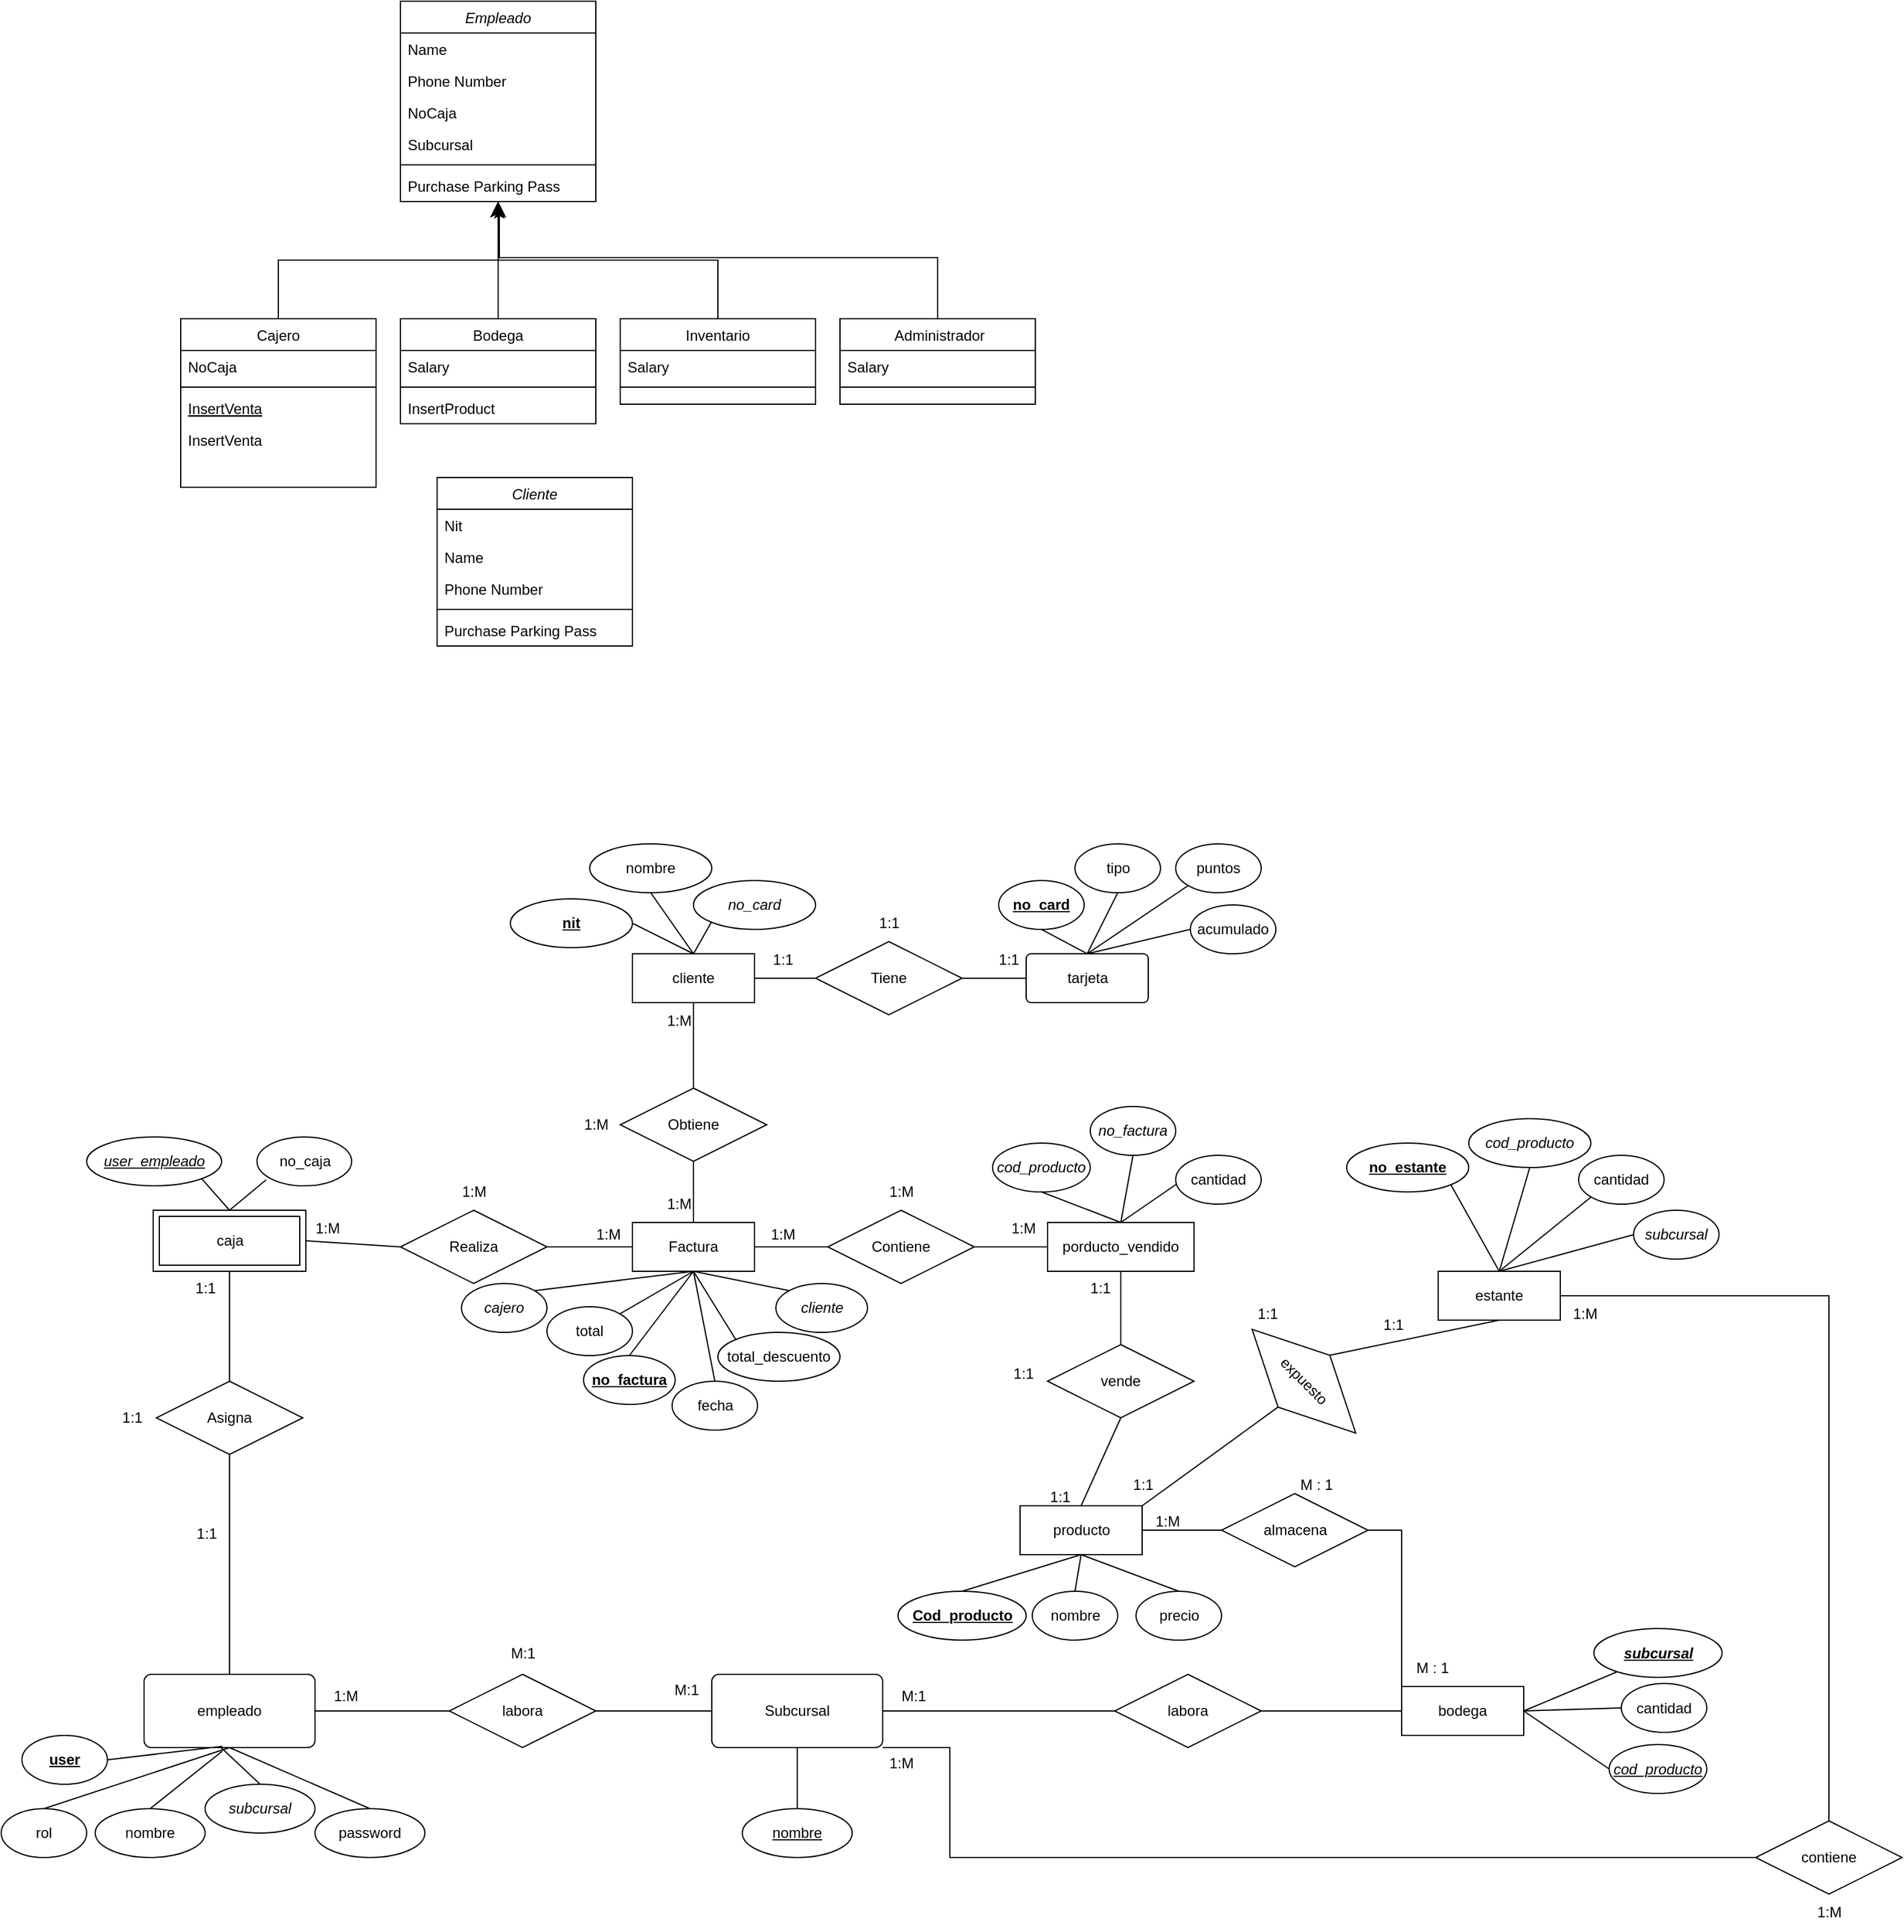 <mxfile version="21.8.2" type="device">
  <diagram id="C5RBs43oDa-KdzZeNtuy" name="Page-1">
    <mxGraphModel dx="1470" dy="876" grid="1" gridSize="10" guides="1" tooltips="1" connect="1" arrows="1" fold="1" page="1" pageScale="1" pageWidth="827" pageHeight="1169" math="0" shadow="0">
      <root>
        <mxCell id="WIyWlLk6GJQsqaUBKTNV-0" />
        <mxCell id="WIyWlLk6GJQsqaUBKTNV-1" parent="WIyWlLk6GJQsqaUBKTNV-0" />
        <mxCell id="zkfFHV4jXpPFQw0GAbJ--0" value="Empleado" style="swimlane;fontStyle=2;align=center;verticalAlign=top;childLayout=stackLayout;horizontal=1;startSize=26;horizontalStack=0;resizeParent=1;resizeLast=0;collapsible=1;marginBottom=0;rounded=0;shadow=0;strokeWidth=1;" parent="WIyWlLk6GJQsqaUBKTNV-1" vertex="1">
          <mxGeometry x="180" y="100" width="160" height="164" as="geometry">
            <mxRectangle x="230" y="140" width="160" height="26" as="alternateBounds" />
          </mxGeometry>
        </mxCell>
        <mxCell id="zkfFHV4jXpPFQw0GAbJ--1" value="Name" style="text;align=left;verticalAlign=top;spacingLeft=4;spacingRight=4;overflow=hidden;rotatable=0;points=[[0,0.5],[1,0.5]];portConstraint=eastwest;" parent="zkfFHV4jXpPFQw0GAbJ--0" vertex="1">
          <mxGeometry y="26" width="160" height="26" as="geometry" />
        </mxCell>
        <mxCell id="zkfFHV4jXpPFQw0GAbJ--2" value="Phone Number" style="text;align=left;verticalAlign=top;spacingLeft=4;spacingRight=4;overflow=hidden;rotatable=0;points=[[0,0.5],[1,0.5]];portConstraint=eastwest;rounded=0;shadow=0;html=0;" parent="zkfFHV4jXpPFQw0GAbJ--0" vertex="1">
          <mxGeometry y="52" width="160" height="26" as="geometry" />
        </mxCell>
        <mxCell id="N4OnTzkjHQGwTi78TzRC-13" value="NoCaja" style="text;align=left;verticalAlign=top;spacingLeft=4;spacingRight=4;overflow=hidden;rotatable=0;points=[[0,0.5],[1,0.5]];portConstraint=eastwest;" parent="zkfFHV4jXpPFQw0GAbJ--0" vertex="1">
          <mxGeometry y="78" width="160" height="26" as="geometry" />
        </mxCell>
        <mxCell id="zkfFHV4jXpPFQw0GAbJ--3" value="Subcursal" style="text;align=left;verticalAlign=top;spacingLeft=4;spacingRight=4;overflow=hidden;rotatable=0;points=[[0,0.5],[1,0.5]];portConstraint=eastwest;rounded=0;shadow=0;html=0;" parent="zkfFHV4jXpPFQw0GAbJ--0" vertex="1">
          <mxGeometry y="104" width="160" height="26" as="geometry" />
        </mxCell>
        <mxCell id="zkfFHV4jXpPFQw0GAbJ--4" value="" style="line;html=1;strokeWidth=1;align=left;verticalAlign=middle;spacingTop=-1;spacingLeft=3;spacingRight=3;rotatable=0;labelPosition=right;points=[];portConstraint=eastwest;" parent="zkfFHV4jXpPFQw0GAbJ--0" vertex="1">
          <mxGeometry y="130" width="160" height="8" as="geometry" />
        </mxCell>
        <mxCell id="zkfFHV4jXpPFQw0GAbJ--5" value="Purchase Parking Pass" style="text;align=left;verticalAlign=top;spacingLeft=4;spacingRight=4;overflow=hidden;rotatable=0;points=[[0,0.5],[1,0.5]];portConstraint=eastwest;" parent="zkfFHV4jXpPFQw0GAbJ--0" vertex="1">
          <mxGeometry y="138" width="160" height="26" as="geometry" />
        </mxCell>
        <mxCell id="zkfFHV4jXpPFQw0GAbJ--6" value="Cajero" style="swimlane;fontStyle=0;align=center;verticalAlign=top;childLayout=stackLayout;horizontal=1;startSize=26;horizontalStack=0;resizeParent=1;resizeLast=0;collapsible=1;marginBottom=0;rounded=0;shadow=0;strokeWidth=1;" parent="WIyWlLk6GJQsqaUBKTNV-1" vertex="1">
          <mxGeometry y="360" width="160" height="138" as="geometry">
            <mxRectangle x="130" y="380" width="160" height="26" as="alternateBounds" />
          </mxGeometry>
        </mxCell>
        <mxCell id="zkfFHV4jXpPFQw0GAbJ--7" value="NoCaja" style="text;align=left;verticalAlign=top;spacingLeft=4;spacingRight=4;overflow=hidden;rotatable=0;points=[[0,0.5],[1,0.5]];portConstraint=eastwest;" parent="zkfFHV4jXpPFQw0GAbJ--6" vertex="1">
          <mxGeometry y="26" width="160" height="26" as="geometry" />
        </mxCell>
        <mxCell id="zkfFHV4jXpPFQw0GAbJ--9" value="" style="line;html=1;strokeWidth=1;align=left;verticalAlign=middle;spacingTop=-1;spacingLeft=3;spacingRight=3;rotatable=0;labelPosition=right;points=[];portConstraint=eastwest;" parent="zkfFHV4jXpPFQw0GAbJ--6" vertex="1">
          <mxGeometry y="52" width="160" height="8" as="geometry" />
        </mxCell>
        <mxCell id="zkfFHV4jXpPFQw0GAbJ--10" value="InsertVenta" style="text;align=left;verticalAlign=top;spacingLeft=4;spacingRight=4;overflow=hidden;rotatable=0;points=[[0,0.5],[1,0.5]];portConstraint=eastwest;fontStyle=4" parent="zkfFHV4jXpPFQw0GAbJ--6" vertex="1">
          <mxGeometry y="60" width="160" height="26" as="geometry" />
        </mxCell>
        <mxCell id="zkfFHV4jXpPFQw0GAbJ--11" value="InsertVenta" style="text;align=left;verticalAlign=top;spacingLeft=4;spacingRight=4;overflow=hidden;rotatable=0;points=[[0,0.5],[1,0.5]];portConstraint=eastwest;" parent="zkfFHV4jXpPFQw0GAbJ--6" vertex="1">
          <mxGeometry y="86" width="160" height="26" as="geometry" />
        </mxCell>
        <mxCell id="zkfFHV4jXpPFQw0GAbJ--12" value="" style="endArrow=classic;endSize=10;endFill=1;shadow=0;strokeWidth=1;rounded=0;edgeStyle=elbowEdgeStyle;elbow=vertical;" parent="WIyWlLk6GJQsqaUBKTNV-1" source="zkfFHV4jXpPFQw0GAbJ--6" target="zkfFHV4jXpPFQw0GAbJ--0" edge="1">
          <mxGeometry width="160" relative="1" as="geometry">
            <mxPoint x="200" y="203" as="sourcePoint" />
            <mxPoint x="200" y="203" as="targetPoint" />
          </mxGeometry>
        </mxCell>
        <mxCell id="zkfFHV4jXpPFQw0GAbJ--13" value="Inventario" style="swimlane;fontStyle=0;align=center;verticalAlign=top;childLayout=stackLayout;horizontal=1;startSize=26;horizontalStack=0;resizeParent=1;resizeLast=0;collapsible=1;marginBottom=0;rounded=0;shadow=0;strokeWidth=1;" parent="WIyWlLk6GJQsqaUBKTNV-1" vertex="1">
          <mxGeometry x="360" y="360" width="160" height="70" as="geometry">
            <mxRectangle x="340" y="380" width="170" height="26" as="alternateBounds" />
          </mxGeometry>
        </mxCell>
        <mxCell id="zkfFHV4jXpPFQw0GAbJ--14" value="Salary" style="text;align=left;verticalAlign=top;spacingLeft=4;spacingRight=4;overflow=hidden;rotatable=0;points=[[0,0.5],[1,0.5]];portConstraint=eastwest;" parent="zkfFHV4jXpPFQw0GAbJ--13" vertex="1">
          <mxGeometry y="26" width="160" height="26" as="geometry" />
        </mxCell>
        <mxCell id="zkfFHV4jXpPFQw0GAbJ--15" value="" style="line;html=1;strokeWidth=1;align=left;verticalAlign=middle;spacingTop=-1;spacingLeft=3;spacingRight=3;rotatable=0;labelPosition=right;points=[];portConstraint=eastwest;" parent="zkfFHV4jXpPFQw0GAbJ--13" vertex="1">
          <mxGeometry y="52" width="160" height="8" as="geometry" />
        </mxCell>
        <mxCell id="zkfFHV4jXpPFQw0GAbJ--16" value="" style="endArrow=classic;endSize=10;endFill=1;shadow=0;strokeWidth=1;rounded=0;edgeStyle=elbowEdgeStyle;elbow=vertical;" parent="WIyWlLk6GJQsqaUBKTNV-1" source="zkfFHV4jXpPFQw0GAbJ--13" target="zkfFHV4jXpPFQw0GAbJ--0" edge="1">
          <mxGeometry width="160" relative="1" as="geometry">
            <mxPoint x="210" y="373" as="sourcePoint" />
            <mxPoint x="310" y="271" as="targetPoint" />
          </mxGeometry>
        </mxCell>
        <mxCell id="N4OnTzkjHQGwTi78TzRC-5" style="edgeStyle=orthogonalEdgeStyle;rounded=0;orthogonalLoop=1;jettySize=auto;html=1;exitX=0.5;exitY=0;exitDx=0;exitDy=0;entryX=0.5;entryY=1.077;entryDx=0;entryDy=0;entryPerimeter=0;" parent="WIyWlLk6GJQsqaUBKTNV-1" source="LSzEp05COvQmFDiUFY0P-0" target="zkfFHV4jXpPFQw0GAbJ--5" edge="1">
          <mxGeometry relative="1" as="geometry">
            <Array as="points">
              <mxPoint x="260" y="280" />
              <mxPoint x="260" y="280" />
            </Array>
          </mxGeometry>
        </mxCell>
        <mxCell id="LSzEp05COvQmFDiUFY0P-0" value="Bodega" style="swimlane;fontStyle=0;align=center;verticalAlign=top;childLayout=stackLayout;horizontal=1;startSize=26;horizontalStack=0;resizeParent=1;resizeLast=0;collapsible=1;marginBottom=0;rounded=0;shadow=0;strokeWidth=1;" parent="WIyWlLk6GJQsqaUBKTNV-1" vertex="1">
          <mxGeometry x="180" y="360" width="160" height="86" as="geometry">
            <mxRectangle x="340" y="380" width="170" height="26" as="alternateBounds" />
          </mxGeometry>
        </mxCell>
        <mxCell id="N4OnTzkjHQGwTi78TzRC-12" value="Salary" style="text;align=left;verticalAlign=top;spacingLeft=4;spacingRight=4;overflow=hidden;rotatable=0;points=[[0,0.5],[1,0.5]];portConstraint=eastwest;" parent="LSzEp05COvQmFDiUFY0P-0" vertex="1">
          <mxGeometry y="26" width="160" height="26" as="geometry" />
        </mxCell>
        <mxCell id="LSzEp05COvQmFDiUFY0P-2" value="" style="line;html=1;strokeWidth=1;align=left;verticalAlign=middle;spacingTop=-1;spacingLeft=3;spacingRight=3;rotatable=0;labelPosition=right;points=[];portConstraint=eastwest;" parent="LSzEp05COvQmFDiUFY0P-0" vertex="1">
          <mxGeometry y="52" width="160" height="8" as="geometry" />
        </mxCell>
        <mxCell id="LSzEp05COvQmFDiUFY0P-1" value="InsertProduct" style="text;align=left;verticalAlign=top;spacingLeft=4;spacingRight=4;overflow=hidden;rotatable=0;points=[[0,0.5],[1,0.5]];portConstraint=eastwest;" parent="LSzEp05COvQmFDiUFY0P-0" vertex="1">
          <mxGeometry y="60" width="160" height="26" as="geometry" />
        </mxCell>
        <mxCell id="N4OnTzkjHQGwTi78TzRC-3" style="edgeStyle=orthogonalEdgeStyle;rounded=0;orthogonalLoop=1;jettySize=auto;html=1;exitX=0.5;exitY=0;exitDx=0;exitDy=0;entryX=0.506;entryY=1.192;entryDx=0;entryDy=0;entryPerimeter=0;" parent="WIyWlLk6GJQsqaUBKTNV-1" source="N4OnTzkjHQGwTi78TzRC-0" target="zkfFHV4jXpPFQw0GAbJ--5" edge="1">
          <mxGeometry relative="1" as="geometry">
            <mxPoint x="490" y="220" as="targetPoint" />
            <Array as="points">
              <mxPoint x="620" y="310" />
              <mxPoint x="261" y="310" />
            </Array>
          </mxGeometry>
        </mxCell>
        <mxCell id="N4OnTzkjHQGwTi78TzRC-0" value=" Administrador" style="swimlane;fontStyle=0;align=center;verticalAlign=top;childLayout=stackLayout;horizontal=1;startSize=26;horizontalStack=0;resizeParent=1;resizeLast=0;collapsible=1;marginBottom=0;rounded=0;shadow=0;strokeWidth=1;" parent="WIyWlLk6GJQsqaUBKTNV-1" vertex="1">
          <mxGeometry x="540" y="360" width="160" height="70" as="geometry">
            <mxRectangle x="340" y="380" width="170" height="26" as="alternateBounds" />
          </mxGeometry>
        </mxCell>
        <mxCell id="N4OnTzkjHQGwTi78TzRC-1" value="Salary" style="text;align=left;verticalAlign=top;spacingLeft=4;spacingRight=4;overflow=hidden;rotatable=0;points=[[0,0.5],[1,0.5]];portConstraint=eastwest;" parent="N4OnTzkjHQGwTi78TzRC-0" vertex="1">
          <mxGeometry y="26" width="160" height="26" as="geometry" />
        </mxCell>
        <mxCell id="N4OnTzkjHQGwTi78TzRC-2" value="" style="line;html=1;strokeWidth=1;align=left;verticalAlign=middle;spacingTop=-1;spacingLeft=3;spacingRight=3;rotatable=0;labelPosition=right;points=[];portConstraint=eastwest;" parent="N4OnTzkjHQGwTi78TzRC-0" vertex="1">
          <mxGeometry y="52" width="160" height="8" as="geometry" />
        </mxCell>
        <mxCell id="N4OnTzkjHQGwTi78TzRC-6" value="Cliente" style="swimlane;fontStyle=2;align=center;verticalAlign=top;childLayout=stackLayout;horizontal=1;startSize=26;horizontalStack=0;resizeParent=1;resizeLast=0;collapsible=1;marginBottom=0;rounded=0;shadow=0;strokeWidth=1;" parent="WIyWlLk6GJQsqaUBKTNV-1" vertex="1">
          <mxGeometry x="210" y="490" width="160" height="138" as="geometry">
            <mxRectangle x="230" y="140" width="160" height="26" as="alternateBounds" />
          </mxGeometry>
        </mxCell>
        <mxCell id="N4OnTzkjHQGwTi78TzRC-9" value="Nit" style="text;align=left;verticalAlign=top;spacingLeft=4;spacingRight=4;overflow=hidden;rotatable=0;points=[[0,0.5],[1,0.5]];portConstraint=eastwest;rounded=0;shadow=0;html=0;" parent="N4OnTzkjHQGwTi78TzRC-6" vertex="1">
          <mxGeometry y="26" width="160" height="26" as="geometry" />
        </mxCell>
        <mxCell id="N4OnTzkjHQGwTi78TzRC-7" value="Name" style="text;align=left;verticalAlign=top;spacingLeft=4;spacingRight=4;overflow=hidden;rotatable=0;points=[[0,0.5],[1,0.5]];portConstraint=eastwest;" parent="N4OnTzkjHQGwTi78TzRC-6" vertex="1">
          <mxGeometry y="52" width="160" height="26" as="geometry" />
        </mxCell>
        <mxCell id="N4OnTzkjHQGwTi78TzRC-8" value="Phone Number" style="text;align=left;verticalAlign=top;spacingLeft=4;spacingRight=4;overflow=hidden;rotatable=0;points=[[0,0.5],[1,0.5]];portConstraint=eastwest;rounded=0;shadow=0;html=0;" parent="N4OnTzkjHQGwTi78TzRC-6" vertex="1">
          <mxGeometry y="78" width="160" height="26" as="geometry" />
        </mxCell>
        <mxCell id="N4OnTzkjHQGwTi78TzRC-10" value="" style="line;html=1;strokeWidth=1;align=left;verticalAlign=middle;spacingTop=-1;spacingLeft=3;spacingRight=3;rotatable=0;labelPosition=right;points=[];portConstraint=eastwest;" parent="N4OnTzkjHQGwTi78TzRC-6" vertex="1">
          <mxGeometry y="104" width="160" height="8" as="geometry" />
        </mxCell>
        <mxCell id="N4OnTzkjHQGwTi78TzRC-11" value="Purchase Parking Pass" style="text;align=left;verticalAlign=top;spacingLeft=4;spacingRight=4;overflow=hidden;rotatable=0;points=[[0,0.5],[1,0.5]];portConstraint=eastwest;" parent="N4OnTzkjHQGwTi78TzRC-6" vertex="1">
          <mxGeometry y="112" width="160" height="26" as="geometry" />
        </mxCell>
        <mxCell id="N4OnTzkjHQGwTi78TzRC-19" style="edgeStyle=orthogonalEdgeStyle;rounded=0;orthogonalLoop=1;jettySize=auto;html=1;exitX=0.5;exitY=0;exitDx=0;exitDy=0;entryX=0.5;entryY=1;entryDx=0;entryDy=0;endArrow=none;endFill=0;" parent="WIyWlLk6GJQsqaUBKTNV-1" source="N4OnTzkjHQGwTi78TzRC-14" target="N4OnTzkjHQGwTi78TzRC-17" edge="1">
          <mxGeometry relative="1" as="geometry" />
        </mxCell>
        <mxCell id="N4OnTzkjHQGwTi78TzRC-30" style="edgeStyle=orthogonalEdgeStyle;rounded=0;orthogonalLoop=1;jettySize=auto;html=1;exitX=0.5;exitY=1;exitDx=0;exitDy=0;endArrow=none;endFill=0;" parent="WIyWlLk6GJQsqaUBKTNV-1" source="N4OnTzkjHQGwTi78TzRC-14" target="N4OnTzkjHQGwTi78TzRC-15" edge="1">
          <mxGeometry relative="1" as="geometry" />
        </mxCell>
        <mxCell id="N4OnTzkjHQGwTi78TzRC-14" value="Asigna" style="shape=rhombus;perimeter=rhombusPerimeter;whiteSpace=wrap;html=1;align=center;" parent="WIyWlLk6GJQsqaUBKTNV-1" vertex="1">
          <mxGeometry x="-20" y="1230" width="120" height="60" as="geometry" />
        </mxCell>
        <mxCell id="2aGcfraHVy4nysKN17Xf-0" style="edgeStyle=orthogonalEdgeStyle;rounded=0;orthogonalLoop=1;jettySize=auto;html=1;exitX=1;exitY=0.5;exitDx=0;exitDy=0;entryX=0;entryY=0.5;entryDx=0;entryDy=0;endArrow=none;endFill=0;" parent="WIyWlLk6GJQsqaUBKTNV-1" source="N4OnTzkjHQGwTi78TzRC-15" target="N4OnTzkjHQGwTi78TzRC-170" edge="1">
          <mxGeometry relative="1" as="geometry" />
        </mxCell>
        <mxCell id="N4OnTzkjHQGwTi78TzRC-15" value="empleado" style="rounded=1;arcSize=10;whiteSpace=wrap;html=1;align=center;" parent="WIyWlLk6GJQsqaUBKTNV-1" vertex="1">
          <mxGeometry x="-30" y="1470" width="140" height="60" as="geometry" />
        </mxCell>
        <mxCell id="N4OnTzkjHQGwTi78TzRC-54" style="rounded=0;orthogonalLoop=1;jettySize=auto;html=1;exitX=1;exitY=0.5;exitDx=0;exitDy=0;entryX=0;entryY=0.5;entryDx=0;entryDy=0;endArrow=none;endFill=0;" parent="WIyWlLk6GJQsqaUBKTNV-1" source="N4OnTzkjHQGwTi78TzRC-17" target="N4OnTzkjHQGwTi78TzRC-31" edge="1">
          <mxGeometry relative="1" as="geometry" />
        </mxCell>
        <mxCell id="N4OnTzkjHQGwTi78TzRC-17" value="caja" style="shape=ext;margin=3;double=1;whiteSpace=wrap;html=1;align=center;" parent="WIyWlLk6GJQsqaUBKTNV-1" vertex="1">
          <mxGeometry x="-22.5" y="1090" width="125" height="50" as="geometry" />
        </mxCell>
        <mxCell id="N4OnTzkjHQGwTi78TzRC-29" style="edgeStyle=orthogonalEdgeStyle;rounded=0;orthogonalLoop=1;jettySize=auto;html=1;exitX=0.5;exitY=1;exitDx=0;exitDy=0;endArrow=none;endFill=0;" parent="WIyWlLk6GJQsqaUBKTNV-1" source="N4OnTzkjHQGwTi78TzRC-20" target="N4OnTzkjHQGwTi78TzRC-27" edge="1">
          <mxGeometry relative="1" as="geometry" />
        </mxCell>
        <mxCell id="N4OnTzkjHQGwTi78TzRC-67" style="edgeStyle=orthogonalEdgeStyle;rounded=0;orthogonalLoop=1;jettySize=auto;html=1;exitX=1;exitY=0.5;exitDx=0;exitDy=0;entryX=0;entryY=0.5;entryDx=0;entryDy=0;endArrow=none;endFill=0;" parent="WIyWlLk6GJQsqaUBKTNV-1" source="N4OnTzkjHQGwTi78TzRC-20" target="N4OnTzkjHQGwTi78TzRC-34" edge="1">
          <mxGeometry relative="1" as="geometry" />
        </mxCell>
        <mxCell id="N4OnTzkjHQGwTi78TzRC-20" value="cliente" style="whiteSpace=wrap;html=1;align=center;" parent="WIyWlLk6GJQsqaUBKTNV-1" vertex="1">
          <mxGeometry x="370" y="880" width="100" height="40" as="geometry" />
        </mxCell>
        <mxCell id="N4OnTzkjHQGwTi78TzRC-21" value="porducto_vendido" style="whiteSpace=wrap;html=1;align=center;" parent="WIyWlLk6GJQsqaUBKTNV-1" vertex="1">
          <mxGeometry x="710" y="1100" width="120" height="40" as="geometry" />
        </mxCell>
        <mxCell id="N4OnTzkjHQGwTi78TzRC-25" style="edgeStyle=orthogonalEdgeStyle;rounded=0;orthogonalLoop=1;jettySize=auto;html=1;exitX=1;exitY=0.5;exitDx=0;exitDy=0;entryX=0;entryY=0.5;entryDx=0;entryDy=0;endArrow=none;endFill=0;" parent="WIyWlLk6GJQsqaUBKTNV-1" source="N4OnTzkjHQGwTi78TzRC-22" target="N4OnTzkjHQGwTi78TzRC-24" edge="1">
          <mxGeometry relative="1" as="geometry" />
        </mxCell>
        <mxCell id="N4OnTzkjHQGwTi78TzRC-38" style="edgeStyle=orthogonalEdgeStyle;rounded=0;orthogonalLoop=1;jettySize=auto;html=1;exitX=0.5;exitY=0;exitDx=0;exitDy=0;entryX=0.5;entryY=1;entryDx=0;entryDy=0;endArrow=none;endFill=0;" parent="WIyWlLk6GJQsqaUBKTNV-1" source="N4OnTzkjHQGwTi78TzRC-22" target="N4OnTzkjHQGwTi78TzRC-27" edge="1">
          <mxGeometry relative="1" as="geometry" />
        </mxCell>
        <mxCell id="N4OnTzkjHQGwTi78TzRC-22" value="Factura" style="whiteSpace=wrap;html=1;align=center;" parent="WIyWlLk6GJQsqaUBKTNV-1" vertex="1">
          <mxGeometry x="370" y="1100" width="100" height="40" as="geometry" />
        </mxCell>
        <mxCell id="N4OnTzkjHQGwTi78TzRC-26" style="edgeStyle=orthogonalEdgeStyle;rounded=0;orthogonalLoop=1;jettySize=auto;html=1;exitX=1;exitY=0.5;exitDx=0;exitDy=0;entryX=0;entryY=0.5;entryDx=0;entryDy=0;endArrow=none;endFill=0;" parent="WIyWlLk6GJQsqaUBKTNV-1" source="N4OnTzkjHQGwTi78TzRC-24" target="N4OnTzkjHQGwTi78TzRC-21" edge="1">
          <mxGeometry relative="1" as="geometry" />
        </mxCell>
        <mxCell id="N4OnTzkjHQGwTi78TzRC-24" value="Contiene" style="shape=rhombus;perimeter=rhombusPerimeter;whiteSpace=wrap;html=1;align=center;" parent="WIyWlLk6GJQsqaUBKTNV-1" vertex="1">
          <mxGeometry x="530" y="1090" width="120" height="60" as="geometry" />
        </mxCell>
        <mxCell id="N4OnTzkjHQGwTi78TzRC-27" value="Obtiene" style="shape=rhombus;perimeter=rhombusPerimeter;whiteSpace=wrap;html=1;align=center;" parent="WIyWlLk6GJQsqaUBKTNV-1" vertex="1">
          <mxGeometry x="360" y="990" width="120" height="60" as="geometry" />
        </mxCell>
        <mxCell id="N4OnTzkjHQGwTi78TzRC-32" style="edgeStyle=orthogonalEdgeStyle;rounded=0;orthogonalLoop=1;jettySize=auto;html=1;exitX=1;exitY=0.5;exitDx=0;exitDy=0;entryX=0;entryY=0.5;entryDx=0;entryDy=0;endArrow=none;endFill=0;" parent="WIyWlLk6GJQsqaUBKTNV-1" source="N4OnTzkjHQGwTi78TzRC-31" target="N4OnTzkjHQGwTi78TzRC-22" edge="1">
          <mxGeometry relative="1" as="geometry" />
        </mxCell>
        <mxCell id="N4OnTzkjHQGwTi78TzRC-31" value="Realiza" style="shape=rhombus;perimeter=rhombusPerimeter;whiteSpace=wrap;html=1;align=center;" parent="WIyWlLk6GJQsqaUBKTNV-1" vertex="1">
          <mxGeometry x="180" y="1090" width="120" height="60" as="geometry" />
        </mxCell>
        <mxCell id="N4OnTzkjHQGwTi78TzRC-68" style="edgeStyle=orthogonalEdgeStyle;rounded=0;orthogonalLoop=1;jettySize=auto;html=1;exitX=1;exitY=0.5;exitDx=0;exitDy=0;entryX=0;entryY=0.5;entryDx=0;entryDy=0;endArrow=none;endFill=0;" parent="WIyWlLk6GJQsqaUBKTNV-1" source="N4OnTzkjHQGwTi78TzRC-34" target="N4OnTzkjHQGwTi78TzRC-35" edge="1">
          <mxGeometry relative="1" as="geometry" />
        </mxCell>
        <mxCell id="N4OnTzkjHQGwTi78TzRC-34" value="Tiene" style="shape=rhombus;perimeter=rhombusPerimeter;whiteSpace=wrap;html=1;align=center;" parent="WIyWlLk6GJQsqaUBKTNV-1" vertex="1">
          <mxGeometry x="520" y="870" width="120" height="60" as="geometry" />
        </mxCell>
        <mxCell id="N4OnTzkjHQGwTi78TzRC-35" value="tarjeta" style="rounded=1;arcSize=10;whiteSpace=wrap;html=1;align=center;" parent="WIyWlLk6GJQsqaUBKTNV-1" vertex="1">
          <mxGeometry x="692.5" y="880" width="100" height="40" as="geometry" />
        </mxCell>
        <mxCell id="N4OnTzkjHQGwTi78TzRC-51" style="rounded=0;orthogonalLoop=1;jettySize=auto;html=1;exitX=0.096;exitY=0.879;exitDx=0;exitDy=0;entryX=0.5;entryY=0;entryDx=0;entryDy=0;endArrow=none;endFill=0;exitPerimeter=0;" parent="WIyWlLk6GJQsqaUBKTNV-1" source="N4OnTzkjHQGwTi78TzRC-40" target="N4OnTzkjHQGwTi78TzRC-17" edge="1">
          <mxGeometry relative="1" as="geometry" />
        </mxCell>
        <mxCell id="N4OnTzkjHQGwTi78TzRC-40" value="no_caja" style="ellipse;whiteSpace=wrap;html=1;align=center;" parent="WIyWlLk6GJQsqaUBKTNV-1" vertex="1">
          <mxGeometry x="62.5" y="1030" width="77.5" height="40" as="geometry" />
        </mxCell>
        <mxCell id="N4OnTzkjHQGwTi78TzRC-44" style="rounded=0;orthogonalLoop=1;jettySize=auto;html=1;exitX=1;exitY=0.5;exitDx=0;exitDy=0;entryX=0.457;entryY=0.983;entryDx=0;entryDy=0;entryPerimeter=0;endArrow=none;endFill=0;" parent="WIyWlLk6GJQsqaUBKTNV-1" source="N4OnTzkjHQGwTi78TzRC-41" target="N4OnTzkjHQGwTi78TzRC-15" edge="1">
          <mxGeometry relative="1" as="geometry" />
        </mxCell>
        <mxCell id="N4OnTzkjHQGwTi78TzRC-41" value="&lt;b&gt;user&lt;/b&gt;" style="ellipse;whiteSpace=wrap;html=1;align=center;fontStyle=4;" parent="WIyWlLk6GJQsqaUBKTNV-1" vertex="1">
          <mxGeometry x="-130" y="1520" width="70" height="40" as="geometry" />
        </mxCell>
        <mxCell id="N4OnTzkjHQGwTi78TzRC-45" style="rounded=0;orthogonalLoop=1;jettySize=auto;html=1;exitX=0.5;exitY=0;exitDx=0;exitDy=0;entryX=0.457;entryY=1.05;entryDx=0;entryDy=0;entryPerimeter=0;endArrow=none;endFill=0;" parent="WIyWlLk6GJQsqaUBKTNV-1" source="N4OnTzkjHQGwTi78TzRC-42" target="N4OnTzkjHQGwTi78TzRC-15" edge="1">
          <mxGeometry relative="1" as="geometry" />
        </mxCell>
        <mxCell id="N4OnTzkjHQGwTi78TzRC-42" value="nombre" style="ellipse;whiteSpace=wrap;html=1;align=center;" parent="WIyWlLk6GJQsqaUBKTNV-1" vertex="1">
          <mxGeometry x="-70" y="1580" width="90" height="40" as="geometry" />
        </mxCell>
        <mxCell id="N4OnTzkjHQGwTi78TzRC-47" style="rounded=0;orthogonalLoop=1;jettySize=auto;html=1;exitX=0.5;exitY=0;exitDx=0;exitDy=0;entryX=0.443;entryY=0.983;entryDx=0;entryDy=0;entryPerimeter=0;endArrow=none;endFill=0;" parent="WIyWlLk6GJQsqaUBKTNV-1" source="N4OnTzkjHQGwTi78TzRC-43" target="N4OnTzkjHQGwTi78TzRC-15" edge="1">
          <mxGeometry relative="1" as="geometry" />
        </mxCell>
        <mxCell id="N4OnTzkjHQGwTi78TzRC-43" value="&lt;i&gt;subcursal&lt;/i&gt;" style="ellipse;whiteSpace=wrap;html=1;align=center;" parent="WIyWlLk6GJQsqaUBKTNV-1" vertex="1">
          <mxGeometry x="20" y="1560" width="90" height="40" as="geometry" />
        </mxCell>
        <mxCell id="N4OnTzkjHQGwTi78TzRC-49" style="rounded=0;orthogonalLoop=1;jettySize=auto;html=1;exitX=0.5;exitY=0;exitDx=0;exitDy=0;entryX=0.5;entryY=1;entryDx=0;entryDy=0;endArrow=none;endFill=0;" parent="WIyWlLk6GJQsqaUBKTNV-1" source="N4OnTzkjHQGwTi78TzRC-48" target="N4OnTzkjHQGwTi78TzRC-15" edge="1">
          <mxGeometry relative="1" as="geometry" />
        </mxCell>
        <mxCell id="N4OnTzkjHQGwTi78TzRC-48" value="rol" style="ellipse;whiteSpace=wrap;html=1;align=center;" parent="WIyWlLk6GJQsqaUBKTNV-1" vertex="1">
          <mxGeometry x="-147" y="1580" width="70" height="40" as="geometry" />
        </mxCell>
        <mxCell id="N4OnTzkjHQGwTi78TzRC-53" style="rounded=0;orthogonalLoop=1;jettySize=auto;html=1;exitX=0.5;exitY=0;exitDx=0;exitDy=0;entryX=0.5;entryY=1;entryDx=0;entryDy=0;endArrow=none;endFill=0;" parent="WIyWlLk6GJQsqaUBKTNV-1" source="N4OnTzkjHQGwTi78TzRC-52" target="N4OnTzkjHQGwTi78TzRC-15" edge="1">
          <mxGeometry relative="1" as="geometry" />
        </mxCell>
        <mxCell id="N4OnTzkjHQGwTi78TzRC-52" value="password" style="ellipse;whiteSpace=wrap;html=1;align=center;" parent="WIyWlLk6GJQsqaUBKTNV-1" vertex="1">
          <mxGeometry x="110" y="1580" width="90" height="40" as="geometry" />
        </mxCell>
        <mxCell id="N4OnTzkjHQGwTi78TzRC-66" style="rounded=0;orthogonalLoop=1;jettySize=auto;html=1;exitX=0.5;exitY=1;exitDx=0;exitDy=0;entryX=0.5;entryY=0;entryDx=0;entryDy=0;endArrow=none;endFill=0;" parent="WIyWlLk6GJQsqaUBKTNV-1" source="N4OnTzkjHQGwTi78TzRC-55" target="N4OnTzkjHQGwTi78TzRC-35" edge="1">
          <mxGeometry relative="1" as="geometry" />
        </mxCell>
        <mxCell id="N4OnTzkjHQGwTi78TzRC-55" value="&lt;u&gt;&lt;b&gt;no_card&lt;/b&gt;&lt;/u&gt;" style="ellipse;whiteSpace=wrap;html=1;align=center;" parent="WIyWlLk6GJQsqaUBKTNV-1" vertex="1">
          <mxGeometry x="670" y="820" width="70" height="40" as="geometry" />
        </mxCell>
        <mxCell id="N4OnTzkjHQGwTi78TzRC-65" style="rounded=0;orthogonalLoop=1;jettySize=auto;html=1;exitX=0.5;exitY=1;exitDx=0;exitDy=0;entryX=0.5;entryY=0;entryDx=0;entryDy=0;endArrow=none;endFill=0;" parent="WIyWlLk6GJQsqaUBKTNV-1" source="N4OnTzkjHQGwTi78TzRC-56" target="N4OnTzkjHQGwTi78TzRC-35" edge="1">
          <mxGeometry relative="1" as="geometry" />
        </mxCell>
        <mxCell id="N4OnTzkjHQGwTi78TzRC-56" value="tipo" style="ellipse;whiteSpace=wrap;html=1;align=center;" parent="WIyWlLk6GJQsqaUBKTNV-1" vertex="1">
          <mxGeometry x="732.5" y="790" width="70" height="40" as="geometry" />
        </mxCell>
        <mxCell id="N4OnTzkjHQGwTi78TzRC-61" style="rounded=0;orthogonalLoop=1;jettySize=auto;html=1;exitX=0.5;exitY=1;exitDx=0;exitDy=0;entryX=0.5;entryY=0;entryDx=0;entryDy=0;endArrow=none;endFill=0;" parent="WIyWlLk6GJQsqaUBKTNV-1" source="N4OnTzkjHQGwTi78TzRC-57" target="N4OnTzkjHQGwTi78TzRC-20" edge="1">
          <mxGeometry relative="1" as="geometry" />
        </mxCell>
        <mxCell id="N4OnTzkjHQGwTi78TzRC-57" value="nombre" style="ellipse;whiteSpace=wrap;html=1;align=center;" parent="WIyWlLk6GJQsqaUBKTNV-1" vertex="1">
          <mxGeometry x="335" y="790" width="100" height="40" as="geometry" />
        </mxCell>
        <mxCell id="N4OnTzkjHQGwTi78TzRC-60" style="rounded=0;orthogonalLoop=1;jettySize=auto;html=1;exitX=1;exitY=0.5;exitDx=0;exitDy=0;entryX=0.5;entryY=0;entryDx=0;entryDy=0;endArrow=none;endFill=0;" parent="WIyWlLk6GJQsqaUBKTNV-1" source="N4OnTzkjHQGwTi78TzRC-58" target="N4OnTzkjHQGwTi78TzRC-20" edge="1">
          <mxGeometry relative="1" as="geometry" />
        </mxCell>
        <mxCell id="N4OnTzkjHQGwTi78TzRC-58" value="&lt;b&gt;nit&lt;/b&gt;" style="ellipse;whiteSpace=wrap;html=1;align=center;fontStyle=4;" parent="WIyWlLk6GJQsqaUBKTNV-1" vertex="1">
          <mxGeometry x="270" y="835" width="100" height="40" as="geometry" />
        </mxCell>
        <mxCell id="N4OnTzkjHQGwTi78TzRC-62" style="rounded=0;orthogonalLoop=1;jettySize=auto;html=1;exitX=0;exitY=1;exitDx=0;exitDy=0;entryX=0.5;entryY=0;entryDx=0;entryDy=0;endArrow=none;endFill=0;" parent="WIyWlLk6GJQsqaUBKTNV-1" source="N4OnTzkjHQGwTi78TzRC-59" target="N4OnTzkjHQGwTi78TzRC-20" edge="1">
          <mxGeometry relative="1" as="geometry" />
        </mxCell>
        <mxCell id="N4OnTzkjHQGwTi78TzRC-59" value="&lt;i&gt;no_card&lt;/i&gt;" style="ellipse;whiteSpace=wrap;html=1;align=center;" parent="WIyWlLk6GJQsqaUBKTNV-1" vertex="1">
          <mxGeometry x="420" y="820" width="100" height="40" as="geometry" />
        </mxCell>
        <mxCell id="N4OnTzkjHQGwTi78TzRC-64" style="rounded=0;orthogonalLoop=1;jettySize=auto;html=1;exitX=0;exitY=1;exitDx=0;exitDy=0;entryX=0.5;entryY=0;entryDx=0;entryDy=0;endArrow=none;endFill=0;" parent="WIyWlLk6GJQsqaUBKTNV-1" source="N4OnTzkjHQGwTi78TzRC-63" target="N4OnTzkjHQGwTi78TzRC-35" edge="1">
          <mxGeometry relative="1" as="geometry" />
        </mxCell>
        <mxCell id="N4OnTzkjHQGwTi78TzRC-63" value="puntos" style="ellipse;whiteSpace=wrap;html=1;align=center;" parent="WIyWlLk6GJQsqaUBKTNV-1" vertex="1">
          <mxGeometry x="815" y="790" width="70" height="40" as="geometry" />
        </mxCell>
        <mxCell id="N4OnTzkjHQGwTi78TzRC-88" style="rounded=0;orthogonalLoop=1;jettySize=auto;html=1;exitX=0.5;exitY=0;exitDx=0;exitDy=0;entryX=0.5;entryY=1;entryDx=0;entryDy=0;endArrow=none;endFill=0;" parent="WIyWlLk6GJQsqaUBKTNV-1" source="N4OnTzkjHQGwTi78TzRC-69" target="N4OnTzkjHQGwTi78TzRC-22" edge="1">
          <mxGeometry relative="1" as="geometry" />
        </mxCell>
        <mxCell id="N4OnTzkjHQGwTi78TzRC-69" value="&lt;b&gt;no_factura&lt;/b&gt;" style="ellipse;whiteSpace=wrap;html=1;align=center;fontStyle=4;" parent="WIyWlLk6GJQsqaUBKTNV-1" vertex="1">
          <mxGeometry x="330" y="1209" width="75" height="40" as="geometry" />
        </mxCell>
        <mxCell id="N4OnTzkjHQGwTi78TzRC-71" value="bodega" style="whiteSpace=wrap;html=1;align=center;" parent="WIyWlLk6GJQsqaUBKTNV-1" vertex="1">
          <mxGeometry x="1000" y="1480" width="100" height="40" as="geometry" />
        </mxCell>
        <mxCell id="2aGcfraHVy4nysKN17Xf-14" style="edgeStyle=orthogonalEdgeStyle;rounded=0;orthogonalLoop=1;jettySize=auto;html=1;exitX=1;exitY=0.5;exitDx=0;exitDy=0;endArrow=none;endFill=0;" parent="WIyWlLk6GJQsqaUBKTNV-1" source="N4OnTzkjHQGwTi78TzRC-72" target="2aGcfraHVy4nysKN17Xf-15" edge="1">
          <mxGeometry relative="1" as="geometry">
            <mxPoint x="1340" y="1720" as="targetPoint" />
          </mxGeometry>
        </mxCell>
        <mxCell id="N4OnTzkjHQGwTi78TzRC-72" value="estante" style="whiteSpace=wrap;html=1;align=center;" parent="WIyWlLk6GJQsqaUBKTNV-1" vertex="1">
          <mxGeometry x="1030" y="1140" width="100" height="40" as="geometry" />
        </mxCell>
        <mxCell id="N4OnTzkjHQGwTi78TzRC-74" style="rounded=0;orthogonalLoop=1;jettySize=auto;html=1;exitX=1;exitY=1;exitDx=0;exitDy=0;entryX=0.5;entryY=0;entryDx=0;entryDy=0;endArrow=none;endFill=0;" parent="WIyWlLk6GJQsqaUBKTNV-1" source="N4OnTzkjHQGwTi78TzRC-73" target="N4OnTzkjHQGwTi78TzRC-17" edge="1">
          <mxGeometry relative="1" as="geometry" />
        </mxCell>
        <mxCell id="N4OnTzkjHQGwTi78TzRC-73" value="&lt;i&gt;&lt;u&gt;user_empleado&lt;/u&gt;&lt;/i&gt;" style="ellipse;whiteSpace=wrap;html=1;align=center;" parent="WIyWlLk6GJQsqaUBKTNV-1" vertex="1">
          <mxGeometry x="-77" y="1030" width="110.5" height="40" as="geometry" />
        </mxCell>
        <mxCell id="N4OnTzkjHQGwTi78TzRC-85" style="rounded=0;orthogonalLoop=1;jettySize=auto;html=1;exitX=0;exitY=0;exitDx=0;exitDy=0;entryX=0.5;entryY=1;entryDx=0;entryDy=0;endArrow=none;endFill=0;" parent="WIyWlLk6GJQsqaUBKTNV-1" source="N4OnTzkjHQGwTi78TzRC-81" target="N4OnTzkjHQGwTi78TzRC-22" edge="1">
          <mxGeometry relative="1" as="geometry" />
        </mxCell>
        <mxCell id="N4OnTzkjHQGwTi78TzRC-81" value="total_descuento" style="ellipse;whiteSpace=wrap;html=1;align=center;" parent="WIyWlLk6GJQsqaUBKTNV-1" vertex="1">
          <mxGeometry x="440" y="1190" width="100" height="40" as="geometry" />
        </mxCell>
        <mxCell id="N4OnTzkjHQGwTi78TzRC-89" style="rounded=0;orthogonalLoop=1;jettySize=auto;html=1;exitX=1;exitY=0;exitDx=0;exitDy=0;entryX=0.5;entryY=1;entryDx=0;entryDy=0;endArrow=none;endFill=0;" parent="WIyWlLk6GJQsqaUBKTNV-1" source="N4OnTzkjHQGwTi78TzRC-82" target="N4OnTzkjHQGwTi78TzRC-22" edge="1">
          <mxGeometry relative="1" as="geometry" />
        </mxCell>
        <mxCell id="N4OnTzkjHQGwTi78TzRC-82" value="total" style="ellipse;whiteSpace=wrap;html=1;align=center;" parent="WIyWlLk6GJQsqaUBKTNV-1" vertex="1">
          <mxGeometry x="300" y="1169" width="70" height="40" as="geometry" />
        </mxCell>
        <mxCell id="N4OnTzkjHQGwTi78TzRC-86" style="rounded=0;orthogonalLoop=1;jettySize=auto;html=1;exitX=0;exitY=0;exitDx=0;exitDy=0;entryX=0.5;entryY=1;entryDx=0;entryDy=0;endArrow=none;endFill=0;" parent="WIyWlLk6GJQsqaUBKTNV-1" source="N4OnTzkjHQGwTi78TzRC-83" target="N4OnTzkjHQGwTi78TzRC-22" edge="1">
          <mxGeometry relative="1" as="geometry" />
        </mxCell>
        <mxCell id="N4OnTzkjHQGwTi78TzRC-83" value="&lt;i&gt;cliente&lt;/i&gt;" style="ellipse;whiteSpace=wrap;html=1;align=center;" parent="WIyWlLk6GJQsqaUBKTNV-1" vertex="1">
          <mxGeometry x="487.5" y="1150" width="75" height="40" as="geometry" />
        </mxCell>
        <mxCell id="N4OnTzkjHQGwTi78TzRC-90" style="rounded=0;orthogonalLoop=1;jettySize=auto;html=1;exitX=1;exitY=0;exitDx=0;exitDy=0;entryX=0.5;entryY=1;entryDx=0;entryDy=0;endArrow=none;endFill=0;" parent="WIyWlLk6GJQsqaUBKTNV-1" source="N4OnTzkjHQGwTi78TzRC-84" target="N4OnTzkjHQGwTi78TzRC-22" edge="1">
          <mxGeometry relative="1" as="geometry" />
        </mxCell>
        <mxCell id="N4OnTzkjHQGwTi78TzRC-84" value="&lt;i style=&quot;&quot;&gt;cajero&lt;/i&gt;" style="ellipse;whiteSpace=wrap;html=1;align=center;" parent="WIyWlLk6GJQsqaUBKTNV-1" vertex="1">
          <mxGeometry x="230" y="1150" width="70" height="40" as="geometry" />
        </mxCell>
        <mxCell id="N4OnTzkjHQGwTi78TzRC-92" style="rounded=0;orthogonalLoop=1;jettySize=auto;html=1;exitX=0.5;exitY=0;exitDx=0;exitDy=0;entryX=0.5;entryY=1;entryDx=0;entryDy=0;endArrow=none;endFill=0;" parent="WIyWlLk6GJQsqaUBKTNV-1" source="N4OnTzkjHQGwTi78TzRC-91" target="N4OnTzkjHQGwTi78TzRC-22" edge="1">
          <mxGeometry relative="1" as="geometry" />
        </mxCell>
        <mxCell id="N4OnTzkjHQGwTi78TzRC-91" value="fecha" style="ellipse;whiteSpace=wrap;html=1;align=center;" parent="WIyWlLk6GJQsqaUBKTNV-1" vertex="1">
          <mxGeometry x="402.5" y="1230" width="70" height="40" as="geometry" />
        </mxCell>
        <mxCell id="N4OnTzkjHQGwTi78TzRC-94" style="rounded=0;orthogonalLoop=1;jettySize=auto;html=1;exitX=0.5;exitY=1;exitDx=0;exitDy=0;entryX=0.5;entryY=0;entryDx=0;entryDy=0;endArrow=none;endFill=0;" parent="WIyWlLk6GJQsqaUBKTNV-1" source="N4OnTzkjHQGwTi78TzRC-93" target="N4OnTzkjHQGwTi78TzRC-21" edge="1">
          <mxGeometry relative="1" as="geometry" />
        </mxCell>
        <mxCell id="N4OnTzkjHQGwTi78TzRC-93" value="&lt;i&gt;no_factura&lt;/i&gt;" style="ellipse;whiteSpace=wrap;html=1;align=center;" parent="WIyWlLk6GJQsqaUBKTNV-1" vertex="1">
          <mxGeometry x="745" y="1005" width="70" height="40" as="geometry" />
        </mxCell>
        <mxCell id="N4OnTzkjHQGwTi78TzRC-102" style="rounded=0;orthogonalLoop=1;jettySize=auto;html=1;exitX=1;exitY=1;exitDx=0;exitDy=0;entryX=0.5;entryY=0;entryDx=0;entryDy=0;endArrow=none;endFill=0;" parent="WIyWlLk6GJQsqaUBKTNV-1" source="N4OnTzkjHQGwTi78TzRC-99" target="N4OnTzkjHQGwTi78TzRC-72" edge="1">
          <mxGeometry relative="1" as="geometry" />
        </mxCell>
        <mxCell id="N4OnTzkjHQGwTi78TzRC-99" value="&lt;b&gt;no_estante&lt;/b&gt;" style="ellipse;whiteSpace=wrap;html=1;align=center;fontStyle=4;" parent="WIyWlLk6GJQsqaUBKTNV-1" vertex="1">
          <mxGeometry x="955" y="1035" width="100" height="40" as="geometry" />
        </mxCell>
        <mxCell id="N4OnTzkjHQGwTi78TzRC-133" style="rounded=0;orthogonalLoop=1;jettySize=auto;html=1;exitX=0.5;exitY=1;exitDx=0;exitDy=0;entryX=0.5;entryY=0;entryDx=0;entryDy=0;endArrow=none;endFill=0;" parent="WIyWlLk6GJQsqaUBKTNV-1" source="N4OnTzkjHQGwTi78TzRC-104" target="N4OnTzkjHQGwTi78TzRC-72" edge="1">
          <mxGeometry relative="1" as="geometry" />
        </mxCell>
        <mxCell id="N4OnTzkjHQGwTi78TzRC-104" value="&lt;i&gt;cod_producto&lt;/i&gt;" style="ellipse;whiteSpace=wrap;html=1;align=center;" parent="WIyWlLk6GJQsqaUBKTNV-1" vertex="1">
          <mxGeometry x="1055" y="1015" width="100" height="40" as="geometry" />
        </mxCell>
        <mxCell id="N4OnTzkjHQGwTi78TzRC-122" style="rounded=0;orthogonalLoop=1;jettySize=auto;html=1;exitX=0.5;exitY=0;exitDx=0;exitDy=0;entryX=0.5;entryY=1;entryDx=0;entryDy=0;endArrow=none;endFill=0;" parent="WIyWlLk6GJQsqaUBKTNV-1" source="N4OnTzkjHQGwTi78TzRC-105" target="N4OnTzkjHQGwTi78TzRC-120" edge="1">
          <mxGeometry relative="1" as="geometry" />
        </mxCell>
        <mxCell id="N4OnTzkjHQGwTi78TzRC-124" style="edgeStyle=orthogonalEdgeStyle;rounded=0;orthogonalLoop=1;jettySize=auto;html=1;exitX=1;exitY=0.5;exitDx=0;exitDy=0;entryX=0;entryY=0.5;entryDx=0;entryDy=0;endArrow=none;endFill=0;" parent="WIyWlLk6GJQsqaUBKTNV-1" source="N4OnTzkjHQGwTi78TzRC-105" target="N4OnTzkjHQGwTi78TzRC-123" edge="1">
          <mxGeometry relative="1" as="geometry" />
        </mxCell>
        <mxCell id="N4OnTzkjHQGwTi78TzRC-136" style="rounded=0;orthogonalLoop=1;jettySize=auto;html=1;exitX=1;exitY=0;exitDx=0;exitDy=0;entryX=0.5;entryY=1;entryDx=0;entryDy=0;endArrow=none;endFill=0;" parent="WIyWlLk6GJQsqaUBKTNV-1" source="N4OnTzkjHQGwTi78TzRC-105" target="N4OnTzkjHQGwTi78TzRC-135" edge="1">
          <mxGeometry relative="1" as="geometry" />
        </mxCell>
        <mxCell id="N4OnTzkjHQGwTi78TzRC-105" value="producto" style="whiteSpace=wrap;html=1;align=center;" parent="WIyWlLk6GJQsqaUBKTNV-1" vertex="1">
          <mxGeometry x="687.5" y="1332" width="100" height="40" as="geometry" />
        </mxCell>
        <mxCell id="N4OnTzkjHQGwTi78TzRC-108" style="rounded=0;orthogonalLoop=1;jettySize=auto;html=1;exitX=0.5;exitY=0;exitDx=0;exitDy=0;entryX=0.5;entryY=0;entryDx=0;entryDy=0;endArrow=none;endFill=0;" parent="WIyWlLk6GJQsqaUBKTNV-1" source="N4OnTzkjHQGwTi78TzRC-107" target="N4OnTzkjHQGwTi78TzRC-21" edge="1">
          <mxGeometry relative="1" as="geometry" />
        </mxCell>
        <mxCell id="N4OnTzkjHQGwTi78TzRC-107" value="cantidad" style="ellipse;whiteSpace=wrap;html=1;align=center;" parent="WIyWlLk6GJQsqaUBKTNV-1" vertex="1">
          <mxGeometry x="815" y="1045" width="70" height="40" as="geometry" />
        </mxCell>
        <mxCell id="N4OnTzkjHQGwTi78TzRC-115" style="rounded=0;orthogonalLoop=1;jettySize=auto;html=1;exitX=0.5;exitY=0;exitDx=0;exitDy=0;entryX=0.5;entryY=1;entryDx=0;entryDy=0;endArrow=none;endFill=0;" parent="WIyWlLk6GJQsqaUBKTNV-1" source="N4OnTzkjHQGwTi78TzRC-110" target="N4OnTzkjHQGwTi78TzRC-105" edge="1">
          <mxGeometry relative="1" as="geometry" />
        </mxCell>
        <mxCell id="N4OnTzkjHQGwTi78TzRC-110" value="nombre" style="ellipse;whiteSpace=wrap;html=1;align=center;" parent="WIyWlLk6GJQsqaUBKTNV-1" vertex="1">
          <mxGeometry x="697.5" y="1402" width="70" height="40" as="geometry" />
        </mxCell>
        <mxCell id="N4OnTzkjHQGwTi78TzRC-117" style="rounded=0;orthogonalLoop=1;jettySize=auto;html=1;exitX=0.5;exitY=0;exitDx=0;exitDy=0;entryX=0.5;entryY=1;entryDx=0;entryDy=0;endArrow=none;endFill=0;" parent="WIyWlLk6GJQsqaUBKTNV-1" source="N4OnTzkjHQGwTi78TzRC-111" target="N4OnTzkjHQGwTi78TzRC-105" edge="1">
          <mxGeometry relative="1" as="geometry" />
        </mxCell>
        <mxCell id="N4OnTzkjHQGwTi78TzRC-111" value="&lt;b&gt;&lt;u&gt;Cod_producto&lt;/u&gt;&lt;/b&gt;" style="ellipse;whiteSpace=wrap;html=1;align=center;" parent="WIyWlLk6GJQsqaUBKTNV-1" vertex="1">
          <mxGeometry x="587.5" y="1402" width="105" height="40" as="geometry" />
        </mxCell>
        <mxCell id="N4OnTzkjHQGwTi78TzRC-114" style="rounded=0;orthogonalLoop=1;jettySize=auto;html=1;exitX=0.5;exitY=0;exitDx=0;exitDy=0;entryX=0.5;entryY=1;entryDx=0;entryDy=0;endArrow=none;endFill=0;" parent="WIyWlLk6GJQsqaUBKTNV-1" source="N4OnTzkjHQGwTi78TzRC-113" target="N4OnTzkjHQGwTi78TzRC-105" edge="1">
          <mxGeometry relative="1" as="geometry" />
        </mxCell>
        <mxCell id="N4OnTzkjHQGwTi78TzRC-113" value="precio" style="ellipse;whiteSpace=wrap;html=1;align=center;" parent="WIyWlLk6GJQsqaUBKTNV-1" vertex="1">
          <mxGeometry x="782.5" y="1402" width="70" height="40" as="geometry" />
        </mxCell>
        <mxCell id="N4OnTzkjHQGwTi78TzRC-119" style="rounded=0;orthogonalLoop=1;jettySize=auto;html=1;exitX=0.5;exitY=1;exitDx=0;exitDy=0;entryX=0.5;entryY=0;entryDx=0;entryDy=0;endArrow=none;endFill=0;" parent="WIyWlLk6GJQsqaUBKTNV-1" source="N4OnTzkjHQGwTi78TzRC-118" target="N4OnTzkjHQGwTi78TzRC-21" edge="1">
          <mxGeometry relative="1" as="geometry" />
        </mxCell>
        <mxCell id="N4OnTzkjHQGwTi78TzRC-118" value="&lt;i&gt;cod_producto&lt;/i&gt;" style="ellipse;whiteSpace=wrap;html=1;align=center;" parent="WIyWlLk6GJQsqaUBKTNV-1" vertex="1">
          <mxGeometry x="665" y="1035" width="80" height="40" as="geometry" />
        </mxCell>
        <mxCell id="N4OnTzkjHQGwTi78TzRC-121" style="edgeStyle=orthogonalEdgeStyle;rounded=0;orthogonalLoop=1;jettySize=auto;html=1;exitX=0.5;exitY=0;exitDx=0;exitDy=0;entryX=0.5;entryY=1;entryDx=0;entryDy=0;endArrow=none;endFill=0;" parent="WIyWlLk6GJQsqaUBKTNV-1" source="N4OnTzkjHQGwTi78TzRC-120" target="N4OnTzkjHQGwTi78TzRC-21" edge="1">
          <mxGeometry relative="1" as="geometry" />
        </mxCell>
        <mxCell id="N4OnTzkjHQGwTi78TzRC-120" value="vende" style="shape=rhombus;perimeter=rhombusPerimeter;whiteSpace=wrap;html=1;align=center;" parent="WIyWlLk6GJQsqaUBKTNV-1" vertex="1">
          <mxGeometry x="710" y="1200" width="120" height="60" as="geometry" />
        </mxCell>
        <mxCell id="N4OnTzkjHQGwTi78TzRC-125" style="edgeStyle=orthogonalEdgeStyle;rounded=0;orthogonalLoop=1;jettySize=auto;html=1;exitX=1;exitY=0.5;exitDx=0;exitDy=0;entryX=0;entryY=0;entryDx=0;entryDy=0;endArrow=none;endFill=0;" parent="WIyWlLk6GJQsqaUBKTNV-1" source="N4OnTzkjHQGwTi78TzRC-123" target="N4OnTzkjHQGwTi78TzRC-71" edge="1">
          <mxGeometry relative="1" as="geometry" />
        </mxCell>
        <mxCell id="N4OnTzkjHQGwTi78TzRC-123" value="almacena" style="shape=rhombus;perimeter=rhombusPerimeter;whiteSpace=wrap;html=1;align=center;" parent="WIyWlLk6GJQsqaUBKTNV-1" vertex="1">
          <mxGeometry x="852.5" y="1322" width="120" height="60" as="geometry" />
        </mxCell>
        <mxCell id="N4OnTzkjHQGwTi78TzRC-130" style="rounded=0;orthogonalLoop=1;jettySize=auto;html=1;exitX=0;exitY=0.5;exitDx=0;exitDy=0;entryX=1;entryY=0.5;entryDx=0;entryDy=0;endArrow=none;endFill=0;" parent="WIyWlLk6GJQsqaUBKTNV-1" source="N4OnTzkjHQGwTi78TzRC-126" target="N4OnTzkjHQGwTi78TzRC-71" edge="1">
          <mxGeometry relative="1" as="geometry" />
        </mxCell>
        <mxCell id="N4OnTzkjHQGwTi78TzRC-126" value="&lt;i&gt;&lt;u&gt;cod_producto&lt;/u&gt;&lt;/i&gt;" style="ellipse;whiteSpace=wrap;html=1;align=center;" parent="WIyWlLk6GJQsqaUBKTNV-1" vertex="1">
          <mxGeometry x="1170" y="1527.5" width="80" height="40" as="geometry" />
        </mxCell>
        <mxCell id="N4OnTzkjHQGwTi78TzRC-131" style="rounded=0;orthogonalLoop=1;jettySize=auto;html=1;exitX=0;exitY=0.5;exitDx=0;exitDy=0;entryX=1;entryY=0.5;entryDx=0;entryDy=0;endArrow=none;endFill=0;" parent="WIyWlLk6GJQsqaUBKTNV-1" source="N4OnTzkjHQGwTi78TzRC-127" target="N4OnTzkjHQGwTi78TzRC-71" edge="1">
          <mxGeometry relative="1" as="geometry">
            <mxPoint x="1070" y="1527.5" as="targetPoint" />
          </mxGeometry>
        </mxCell>
        <mxCell id="N4OnTzkjHQGwTi78TzRC-127" value="cantidad" style="ellipse;whiteSpace=wrap;html=1;align=center;" parent="WIyWlLk6GJQsqaUBKTNV-1" vertex="1">
          <mxGeometry x="1180" y="1477.5" width="70" height="40" as="geometry" />
        </mxCell>
        <mxCell id="N4OnTzkjHQGwTi78TzRC-129" style="rounded=0;orthogonalLoop=1;jettySize=auto;html=1;exitX=1;exitY=0;exitDx=0;exitDy=0;entryX=1;entryY=0.5;entryDx=0;entryDy=0;endArrow=none;endFill=0;" parent="WIyWlLk6GJQsqaUBKTNV-1" source="N4OnTzkjHQGwTi78TzRC-128" target="N4OnTzkjHQGwTi78TzRC-71" edge="1">
          <mxGeometry relative="1" as="geometry" />
        </mxCell>
        <mxCell id="N4OnTzkjHQGwTi78TzRC-128" value="&lt;b&gt;&lt;u&gt;&lt;i&gt;subcursal&lt;/i&gt;&lt;/u&gt;&lt;/b&gt;" style="ellipse;whiteSpace=wrap;html=1;align=center;" parent="WIyWlLk6GJQsqaUBKTNV-1" vertex="1">
          <mxGeometry x="1157.5" y="1432.5" width="105" height="40" as="geometry" />
        </mxCell>
        <mxCell id="N4OnTzkjHQGwTi78TzRC-134" style="rounded=0;orthogonalLoop=1;jettySize=auto;html=1;exitX=0;exitY=1;exitDx=0;exitDy=0;entryX=0.5;entryY=0;entryDx=0;entryDy=0;endArrow=none;endFill=0;" parent="WIyWlLk6GJQsqaUBKTNV-1" source="N4OnTzkjHQGwTi78TzRC-132" target="N4OnTzkjHQGwTi78TzRC-72" edge="1">
          <mxGeometry relative="1" as="geometry" />
        </mxCell>
        <mxCell id="N4OnTzkjHQGwTi78TzRC-132" value="cantidad" style="ellipse;whiteSpace=wrap;html=1;align=center;" parent="WIyWlLk6GJQsqaUBKTNV-1" vertex="1">
          <mxGeometry x="1145" y="1045" width="70" height="40" as="geometry" />
        </mxCell>
        <mxCell id="N4OnTzkjHQGwTi78TzRC-137" style="rounded=0;orthogonalLoop=1;jettySize=auto;html=1;exitX=0.5;exitY=0;exitDx=0;exitDy=0;entryX=0.5;entryY=1;entryDx=0;entryDy=0;endArrow=none;endFill=0;" parent="WIyWlLk6GJQsqaUBKTNV-1" source="N4OnTzkjHQGwTi78TzRC-135" target="N4OnTzkjHQGwTi78TzRC-72" edge="1">
          <mxGeometry relative="1" as="geometry" />
        </mxCell>
        <mxCell id="N4OnTzkjHQGwTi78TzRC-135" value="expuesto" style="shape=rhombus;perimeter=rhombusPerimeter;whiteSpace=wrap;html=1;align=center;rotation=45;" parent="WIyWlLk6GJQsqaUBKTNV-1" vertex="1">
          <mxGeometry x="860" y="1200" width="120" height="60" as="geometry" />
        </mxCell>
        <mxCell id="N4OnTzkjHQGwTi78TzRC-138" value="1:1" style="text;html=1;align=center;verticalAlign=middle;resizable=0;points=[];autosize=1;strokeColor=none;fillColor=none;" parent="WIyWlLk6GJQsqaUBKTNV-1" vertex="1">
          <mxGeometry x="767.5" y="1300" width="40" height="30" as="geometry" />
        </mxCell>
        <mxCell id="N4OnTzkjHQGwTi78TzRC-139" value="1:1" style="text;html=1;align=center;verticalAlign=middle;resizable=0;points=[];autosize=1;strokeColor=none;fillColor=none;" parent="WIyWlLk6GJQsqaUBKTNV-1" vertex="1">
          <mxGeometry x="870" y="1160" width="40" height="30" as="geometry" />
        </mxCell>
        <mxCell id="N4OnTzkjHQGwTi78TzRC-140" value="1:1" style="text;html=1;align=center;verticalAlign=middle;resizable=0;points=[];autosize=1;strokeColor=none;fillColor=none;" parent="WIyWlLk6GJQsqaUBKTNV-1" vertex="1">
          <mxGeometry x="972.5" y="1169" width="40" height="30" as="geometry" />
        </mxCell>
        <mxCell id="N4OnTzkjHQGwTi78TzRC-141" value="1:M" style="text;html=1;align=center;verticalAlign=middle;resizable=0;points=[];autosize=1;strokeColor=none;fillColor=none;" parent="WIyWlLk6GJQsqaUBKTNV-1" vertex="1">
          <mxGeometry x="787.5" y="1330" width="40" height="30" as="geometry" />
        </mxCell>
        <mxCell id="N4OnTzkjHQGwTi78TzRC-142" value="M : 1" style="text;html=1;align=center;verticalAlign=middle;resizable=0;points=[];autosize=1;strokeColor=none;fillColor=none;" parent="WIyWlLk6GJQsqaUBKTNV-1" vertex="1">
          <mxGeometry x="905" y="1300" width="50" height="30" as="geometry" />
        </mxCell>
        <mxCell id="N4OnTzkjHQGwTi78TzRC-143" value="M : 1" style="text;html=1;align=center;verticalAlign=middle;resizable=0;points=[];autosize=1;strokeColor=none;fillColor=none;" parent="WIyWlLk6GJQsqaUBKTNV-1" vertex="1">
          <mxGeometry x="1000" y="1450" width="50" height="30" as="geometry" />
        </mxCell>
        <mxCell id="N4OnTzkjHQGwTi78TzRC-144" value="1:1" style="text;html=1;align=center;verticalAlign=middle;resizable=0;points=[];autosize=1;strokeColor=none;fillColor=none;" parent="WIyWlLk6GJQsqaUBKTNV-1" vertex="1">
          <mxGeometry x="0.5" y="1340" width="40" height="30" as="geometry" />
        </mxCell>
        <mxCell id="N4OnTzkjHQGwTi78TzRC-145" value="1:1" style="text;html=1;align=center;verticalAlign=middle;resizable=0;points=[];autosize=1;strokeColor=none;fillColor=none;" parent="WIyWlLk6GJQsqaUBKTNV-1" vertex="1">
          <mxGeometry x="-60" y="1245" width="40" height="30" as="geometry" />
        </mxCell>
        <mxCell id="N4OnTzkjHQGwTi78TzRC-146" value="1:1" style="text;html=1;align=center;verticalAlign=middle;resizable=0;points=[];autosize=1;strokeColor=none;fillColor=none;" parent="WIyWlLk6GJQsqaUBKTNV-1" vertex="1">
          <mxGeometry y="1139" width="40" height="30" as="geometry" />
        </mxCell>
        <mxCell id="N4OnTzkjHQGwTi78TzRC-147" value="1:M" style="text;html=1;align=center;verticalAlign=middle;resizable=0;points=[];autosize=1;strokeColor=none;fillColor=none;" parent="WIyWlLk6GJQsqaUBKTNV-1" vertex="1">
          <mxGeometry x="100" y="1090" width="40" height="30" as="geometry" />
        </mxCell>
        <mxCell id="N4OnTzkjHQGwTi78TzRC-148" value="1:M" style="text;html=1;align=center;verticalAlign=middle;resizable=0;points=[];autosize=1;strokeColor=none;fillColor=none;" parent="WIyWlLk6GJQsqaUBKTNV-1" vertex="1">
          <mxGeometry x="220" y="1060" width="40" height="30" as="geometry" />
        </mxCell>
        <mxCell id="N4OnTzkjHQGwTi78TzRC-149" value="1:M" style="text;html=1;align=center;verticalAlign=middle;resizable=0;points=[];autosize=1;strokeColor=none;fillColor=none;" parent="WIyWlLk6GJQsqaUBKTNV-1" vertex="1">
          <mxGeometry x="330" y="1095" width="40" height="30" as="geometry" />
        </mxCell>
        <mxCell id="N4OnTzkjHQGwTi78TzRC-150" value="1:M" style="text;html=1;align=center;verticalAlign=middle;resizable=0;points=[];autosize=1;strokeColor=none;fillColor=none;" parent="WIyWlLk6GJQsqaUBKTNV-1" vertex="1">
          <mxGeometry x="387.5" y="1070" width="40" height="30" as="geometry" />
        </mxCell>
        <mxCell id="N4OnTzkjHQGwTi78TzRC-151" value="1:M" style="text;html=1;align=center;verticalAlign=middle;resizable=0;points=[];autosize=1;strokeColor=none;fillColor=none;" parent="WIyWlLk6GJQsqaUBKTNV-1" vertex="1">
          <mxGeometry x="387.5" y="920" width="40" height="30" as="geometry" />
        </mxCell>
        <mxCell id="N4OnTzkjHQGwTi78TzRC-152" value="1:M" style="text;html=1;align=center;verticalAlign=middle;resizable=0;points=[];autosize=1;strokeColor=none;fillColor=none;" parent="WIyWlLk6GJQsqaUBKTNV-1" vertex="1">
          <mxGeometry x="320" y="1005" width="40" height="30" as="geometry" />
        </mxCell>
        <mxCell id="N4OnTzkjHQGwTi78TzRC-153" value="1:1" style="text;html=1;align=center;verticalAlign=middle;resizable=0;points=[];autosize=1;strokeColor=none;fillColor=none;" parent="WIyWlLk6GJQsqaUBKTNV-1" vertex="1">
          <mxGeometry x="472.5" y="870" width="40" height="30" as="geometry" />
        </mxCell>
        <mxCell id="N4OnTzkjHQGwTi78TzRC-157" value="1:1" style="text;html=1;align=center;verticalAlign=middle;resizable=0;points=[];autosize=1;strokeColor=none;fillColor=none;" parent="WIyWlLk6GJQsqaUBKTNV-1" vertex="1">
          <mxGeometry x="560" y="840" width="40" height="30" as="geometry" />
        </mxCell>
        <mxCell id="N4OnTzkjHQGwTi78TzRC-158" value="1:1" style="text;html=1;align=center;verticalAlign=middle;resizable=0;points=[];autosize=1;strokeColor=none;fillColor=none;" parent="WIyWlLk6GJQsqaUBKTNV-1" vertex="1">
          <mxGeometry x="657.5" y="870" width="40" height="30" as="geometry" />
        </mxCell>
        <mxCell id="N4OnTzkjHQGwTi78TzRC-159" value="1:M" style="text;html=1;align=center;verticalAlign=middle;resizable=0;points=[];autosize=1;strokeColor=none;fillColor=none;" parent="WIyWlLk6GJQsqaUBKTNV-1" vertex="1">
          <mxGeometry x="472.5" y="1095" width="40" height="30" as="geometry" />
        </mxCell>
        <mxCell id="N4OnTzkjHQGwTi78TzRC-160" value="1:M" style="text;html=1;align=center;verticalAlign=middle;resizable=0;points=[];autosize=1;strokeColor=none;fillColor=none;" parent="WIyWlLk6GJQsqaUBKTNV-1" vertex="1">
          <mxGeometry x="570" y="1060" width="40" height="30" as="geometry" />
        </mxCell>
        <mxCell id="N4OnTzkjHQGwTi78TzRC-161" value="1:M" style="text;html=1;align=center;verticalAlign=middle;resizable=0;points=[];autosize=1;strokeColor=none;fillColor=none;" parent="WIyWlLk6GJQsqaUBKTNV-1" vertex="1">
          <mxGeometry x="670" y="1090" width="40" height="30" as="geometry" />
        </mxCell>
        <mxCell id="N4OnTzkjHQGwTi78TzRC-162" value="1:1" style="text;html=1;align=center;verticalAlign=middle;resizable=0;points=[];autosize=1;strokeColor=none;fillColor=none;" parent="WIyWlLk6GJQsqaUBKTNV-1" vertex="1">
          <mxGeometry x="700" y="1310" width="40" height="30" as="geometry" />
        </mxCell>
        <mxCell id="N4OnTzkjHQGwTi78TzRC-163" value="1:1" style="text;html=1;align=center;verticalAlign=middle;resizable=0;points=[];autosize=1;strokeColor=none;fillColor=none;" parent="WIyWlLk6GJQsqaUBKTNV-1" vertex="1">
          <mxGeometry x="732.5" y="1139" width="40" height="30" as="geometry" />
        </mxCell>
        <mxCell id="N4OnTzkjHQGwTi78TzRC-164" value="1:1" style="text;html=1;align=center;verticalAlign=middle;resizable=0;points=[];autosize=1;strokeColor=none;fillColor=none;" parent="WIyWlLk6GJQsqaUBKTNV-1" vertex="1">
          <mxGeometry x="670" y="1209" width="40" height="30" as="geometry" />
        </mxCell>
        <mxCell id="2aGcfraHVy4nysKN17Xf-3" style="edgeStyle=orthogonalEdgeStyle;rounded=0;orthogonalLoop=1;jettySize=auto;html=1;exitX=1;exitY=0.5;exitDx=0;exitDy=0;entryX=0;entryY=0.5;entryDx=0;entryDy=0;endArrow=none;endFill=0;" parent="WIyWlLk6GJQsqaUBKTNV-1" source="N4OnTzkjHQGwTi78TzRC-165" target="2aGcfraHVy4nysKN17Xf-2" edge="1">
          <mxGeometry relative="1" as="geometry" />
        </mxCell>
        <mxCell id="2aGcfraHVy4nysKN17Xf-16" style="edgeStyle=orthogonalEdgeStyle;rounded=0;orthogonalLoop=1;jettySize=auto;html=1;exitX=1;exitY=1;exitDx=0;exitDy=0;entryX=0;entryY=0.5;entryDx=0;entryDy=0;endArrow=none;endFill=0;" parent="WIyWlLk6GJQsqaUBKTNV-1" source="N4OnTzkjHQGwTi78TzRC-165" target="2aGcfraHVy4nysKN17Xf-15" edge="1">
          <mxGeometry relative="1" as="geometry">
            <mxPoint x="1120" y="1700" as="targetPoint" />
            <Array as="points">
              <mxPoint x="630" y="1530" />
              <mxPoint x="630" y="1620" />
            </Array>
          </mxGeometry>
        </mxCell>
        <mxCell id="N4OnTzkjHQGwTi78TzRC-165" value="Subcursal" style="rounded=1;arcSize=10;whiteSpace=wrap;html=1;align=center;" parent="WIyWlLk6GJQsqaUBKTNV-1" vertex="1">
          <mxGeometry x="435" y="1470" width="140" height="60" as="geometry" />
        </mxCell>
        <mxCell id="N4OnTzkjHQGwTi78TzRC-167" style="edgeStyle=orthogonalEdgeStyle;rounded=0;orthogonalLoop=1;jettySize=auto;html=1;exitX=0.5;exitY=0;exitDx=0;exitDy=0;entryX=0.5;entryY=1;entryDx=0;entryDy=0;endArrow=none;endFill=0;" parent="WIyWlLk6GJQsqaUBKTNV-1" source="N4OnTzkjHQGwTi78TzRC-166" target="N4OnTzkjHQGwTi78TzRC-165" edge="1">
          <mxGeometry relative="1" as="geometry" />
        </mxCell>
        <mxCell id="N4OnTzkjHQGwTi78TzRC-166" value="&lt;u&gt;nombre&lt;/u&gt;" style="ellipse;whiteSpace=wrap;html=1;align=center;" parent="WIyWlLk6GJQsqaUBKTNV-1" vertex="1">
          <mxGeometry x="460" y="1580" width="90" height="40" as="geometry" />
        </mxCell>
        <mxCell id="2aGcfraHVy4nysKN17Xf-1" style="edgeStyle=orthogonalEdgeStyle;rounded=0;orthogonalLoop=1;jettySize=auto;html=1;exitX=1;exitY=0.5;exitDx=0;exitDy=0;entryX=0;entryY=0.5;entryDx=0;entryDy=0;endArrow=none;endFill=0;" parent="WIyWlLk6GJQsqaUBKTNV-1" source="N4OnTzkjHQGwTi78TzRC-170" target="N4OnTzkjHQGwTi78TzRC-165" edge="1">
          <mxGeometry relative="1" as="geometry" />
        </mxCell>
        <mxCell id="N4OnTzkjHQGwTi78TzRC-170" value="labora" style="shape=rhombus;perimeter=rhombusPerimeter;whiteSpace=wrap;html=1;align=center;" parent="WIyWlLk6GJQsqaUBKTNV-1" vertex="1">
          <mxGeometry x="220" y="1470" width="120" height="60" as="geometry" />
        </mxCell>
        <mxCell id="N4OnTzkjHQGwTi78TzRC-172" style="rounded=0;orthogonalLoop=1;jettySize=auto;html=1;exitX=0;exitY=0.5;exitDx=0;exitDy=0;entryX=0.5;entryY=0;entryDx=0;entryDy=0;endArrow=none;endFill=0;" parent="WIyWlLk6GJQsqaUBKTNV-1" source="N4OnTzkjHQGwTi78TzRC-171" target="N4OnTzkjHQGwTi78TzRC-35" edge="1">
          <mxGeometry relative="1" as="geometry" />
        </mxCell>
        <mxCell id="N4OnTzkjHQGwTi78TzRC-171" value="acumulado" style="ellipse;whiteSpace=wrap;html=1;align=center;" parent="WIyWlLk6GJQsqaUBKTNV-1" vertex="1">
          <mxGeometry x="827" y="840" width="70" height="40" as="geometry" />
        </mxCell>
        <mxCell id="2aGcfraHVy4nysKN17Xf-4" style="edgeStyle=orthogonalEdgeStyle;rounded=0;orthogonalLoop=1;jettySize=auto;html=1;exitX=1;exitY=0.5;exitDx=0;exitDy=0;entryX=0;entryY=0.5;entryDx=0;entryDy=0;endArrow=none;endFill=0;" parent="WIyWlLk6GJQsqaUBKTNV-1" source="2aGcfraHVy4nysKN17Xf-2" target="N4OnTzkjHQGwTi78TzRC-71" edge="1">
          <mxGeometry relative="1" as="geometry" />
        </mxCell>
        <mxCell id="2aGcfraHVy4nysKN17Xf-2" value="labora" style="shape=rhombus;perimeter=rhombusPerimeter;whiteSpace=wrap;html=1;align=center;" parent="WIyWlLk6GJQsqaUBKTNV-1" vertex="1">
          <mxGeometry x="765" y="1470" width="120" height="60" as="geometry" />
        </mxCell>
        <mxCell id="2aGcfraHVy4nysKN17Xf-5" value="1:M" style="text;html=1;align=center;verticalAlign=middle;resizable=0;points=[];autosize=1;strokeColor=none;fillColor=none;" parent="WIyWlLk6GJQsqaUBKTNV-1" vertex="1">
          <mxGeometry x="115" y="1472.5" width="40" height="30" as="geometry" />
        </mxCell>
        <mxCell id="2aGcfraHVy4nysKN17Xf-6" value="M:1" style="text;html=1;align=center;verticalAlign=middle;resizable=0;points=[];autosize=1;strokeColor=none;fillColor=none;" parent="WIyWlLk6GJQsqaUBKTNV-1" vertex="1">
          <mxGeometry x="260" y="1437.5" width="40" height="30" as="geometry" />
        </mxCell>
        <mxCell id="2aGcfraHVy4nysKN17Xf-7" value="M:1" style="text;html=1;align=center;verticalAlign=middle;resizable=0;points=[];autosize=1;strokeColor=none;fillColor=none;" parent="WIyWlLk6GJQsqaUBKTNV-1" vertex="1">
          <mxGeometry x="394" y="1467.5" width="40" height="30" as="geometry" />
        </mxCell>
        <mxCell id="2aGcfraHVy4nysKN17Xf-8" value="M:1" style="text;html=1;align=center;verticalAlign=middle;resizable=0;points=[];autosize=1;strokeColor=none;fillColor=none;" parent="WIyWlLk6GJQsqaUBKTNV-1" vertex="1">
          <mxGeometry x="580" y="1472.5" width="40" height="30" as="geometry" />
        </mxCell>
        <mxCell id="2aGcfraHVy4nysKN17Xf-13" style="rounded=0;orthogonalLoop=1;jettySize=auto;html=1;exitX=0;exitY=0.5;exitDx=0;exitDy=0;entryX=0.5;entryY=0;entryDx=0;entryDy=0;endArrow=none;endFill=0;" parent="WIyWlLk6GJQsqaUBKTNV-1" source="2aGcfraHVy4nysKN17Xf-12" target="N4OnTzkjHQGwTi78TzRC-72" edge="1">
          <mxGeometry relative="1" as="geometry" />
        </mxCell>
        <mxCell id="2aGcfraHVy4nysKN17Xf-12" value="&lt;i&gt;subcursal&lt;/i&gt;" style="ellipse;whiteSpace=wrap;html=1;align=center;" parent="WIyWlLk6GJQsqaUBKTNV-1" vertex="1">
          <mxGeometry x="1190" y="1090" width="70" height="40" as="geometry" />
        </mxCell>
        <mxCell id="2aGcfraHVy4nysKN17Xf-15" value="contiene" style="shape=rhombus;perimeter=rhombusPerimeter;whiteSpace=wrap;html=1;align=center;" parent="WIyWlLk6GJQsqaUBKTNV-1" vertex="1">
          <mxGeometry x="1290" y="1590" width="120" height="60" as="geometry" />
        </mxCell>
        <mxCell id="2aGcfraHVy4nysKN17Xf-17" value="1:M" style="text;html=1;align=center;verticalAlign=middle;resizable=0;points=[];autosize=1;strokeColor=none;fillColor=none;" parent="WIyWlLk6GJQsqaUBKTNV-1" vertex="1">
          <mxGeometry x="570" y="1528" width="40" height="30" as="geometry" />
        </mxCell>
        <mxCell id="2aGcfraHVy4nysKN17Xf-18" value="1:M" style="text;html=1;align=center;verticalAlign=middle;resizable=0;points=[];autosize=1;strokeColor=none;fillColor=none;" parent="WIyWlLk6GJQsqaUBKTNV-1" vertex="1">
          <mxGeometry x="1330" y="1650" width="40" height="30" as="geometry" />
        </mxCell>
        <mxCell id="2aGcfraHVy4nysKN17Xf-19" value="1:M" style="text;html=1;align=center;verticalAlign=middle;resizable=0;points=[];autosize=1;strokeColor=none;fillColor=none;" parent="WIyWlLk6GJQsqaUBKTNV-1" vertex="1">
          <mxGeometry x="1130" y="1160" width="40" height="30" as="geometry" />
        </mxCell>
      </root>
    </mxGraphModel>
  </diagram>
</mxfile>
